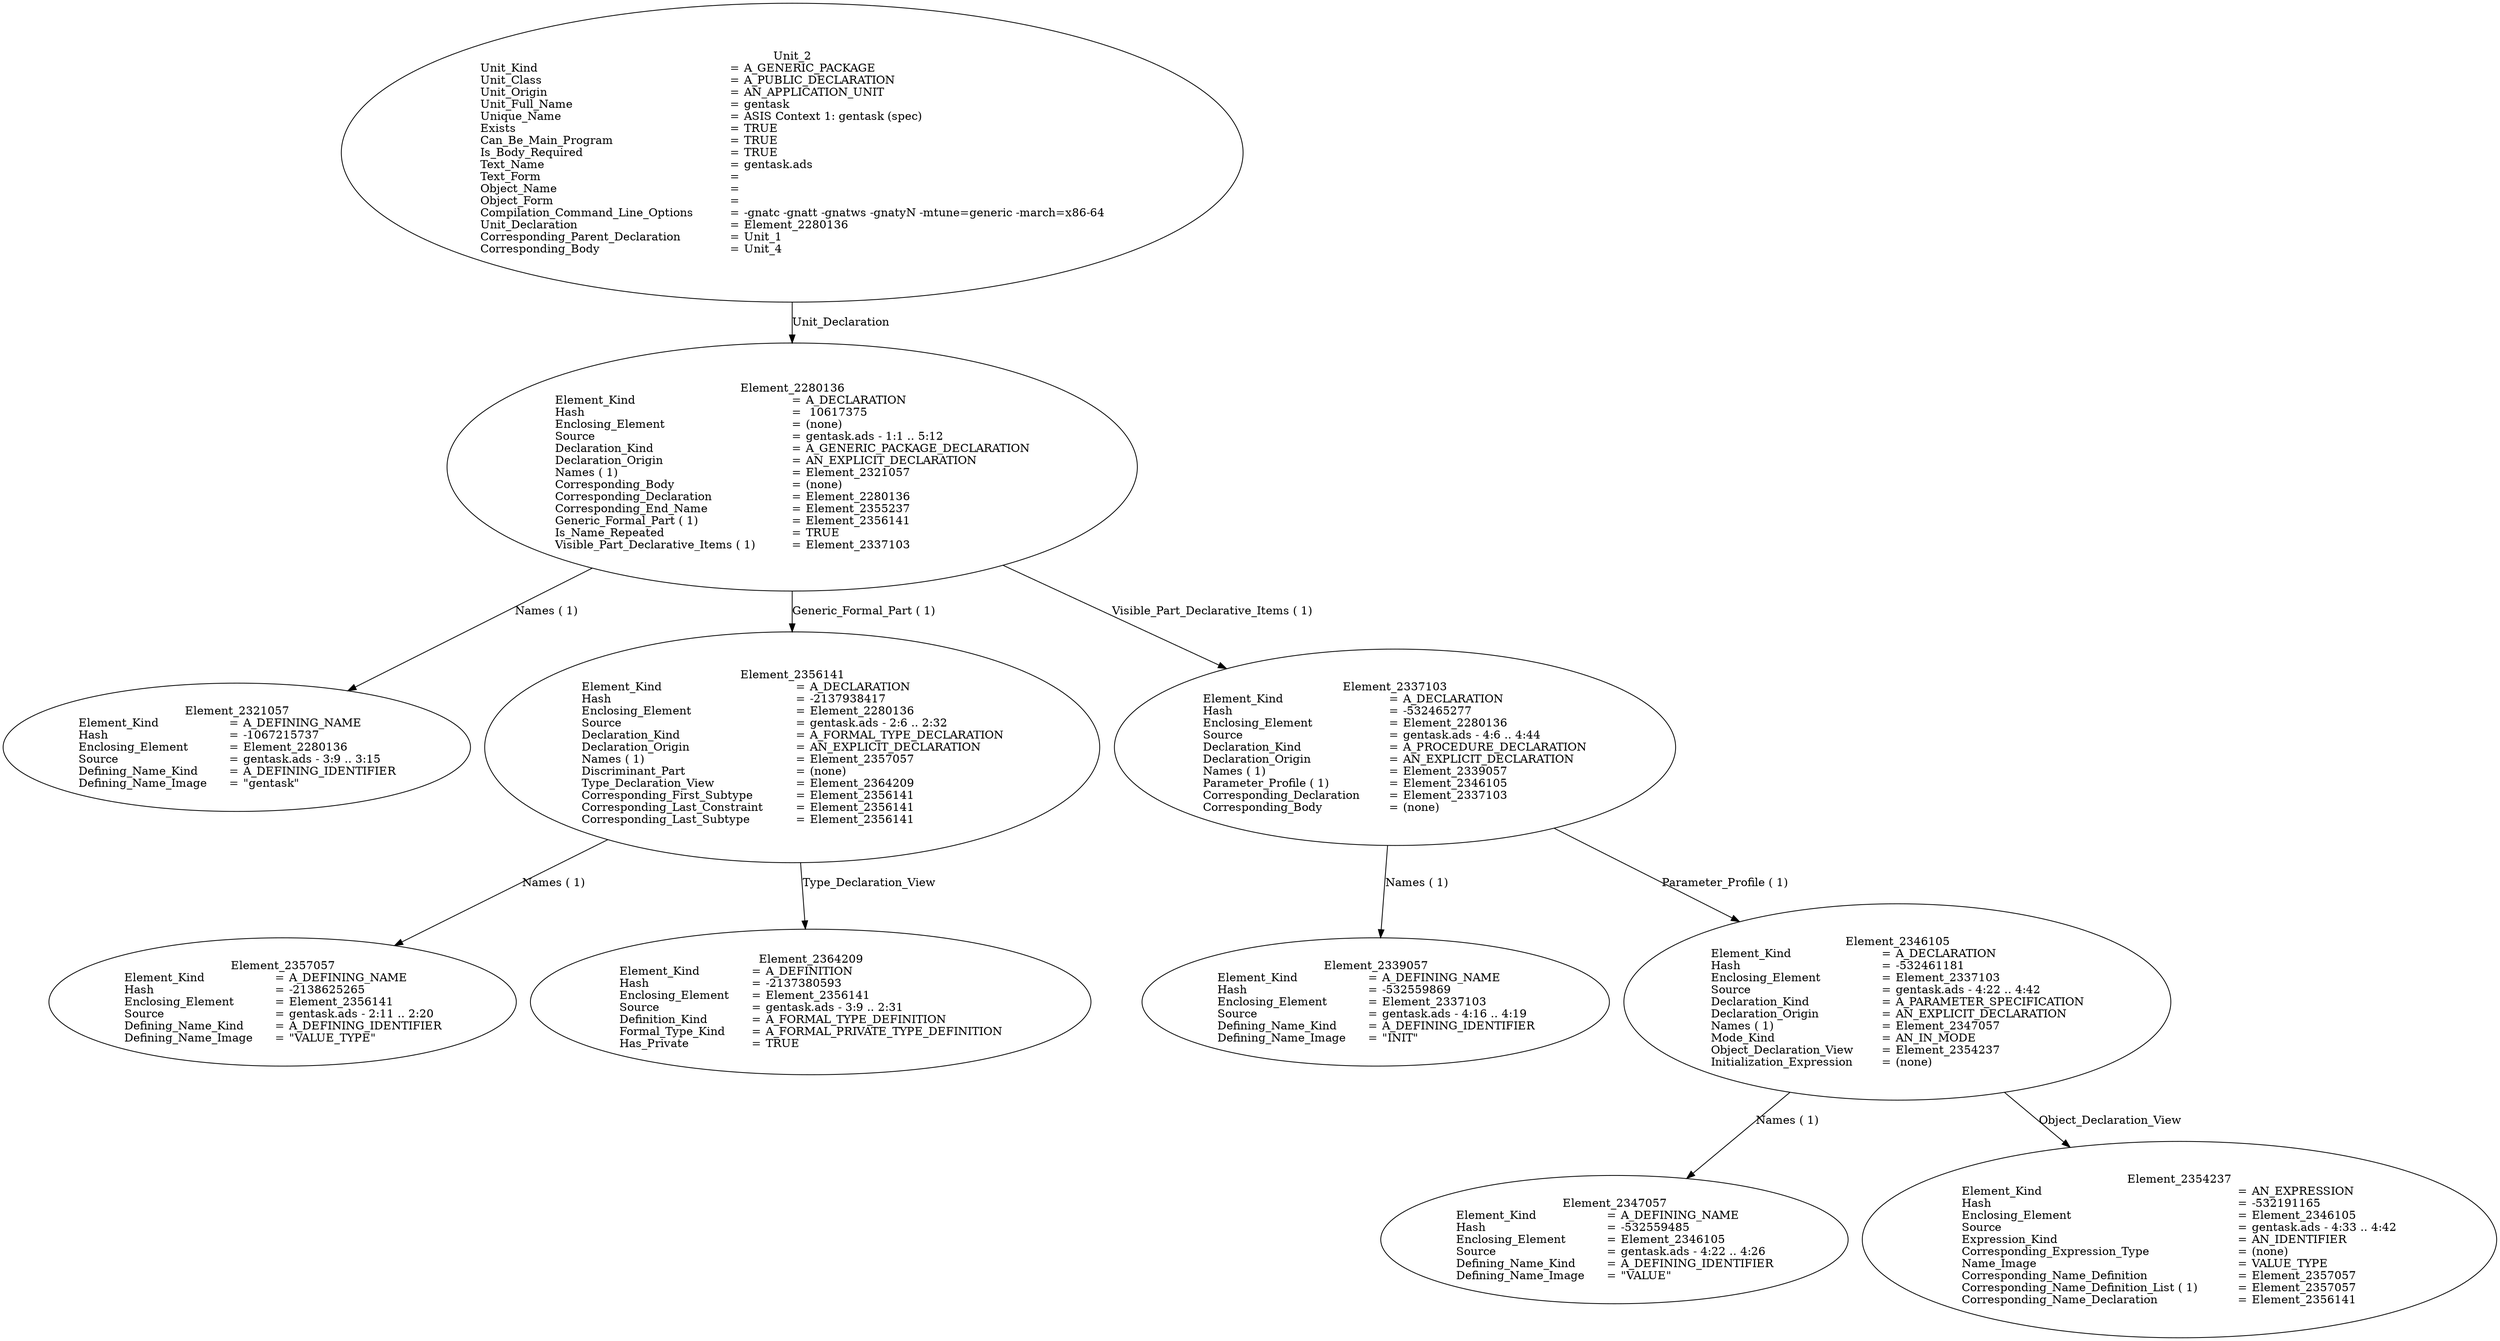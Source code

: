 digraph "gentask.adt" {
  Unit_2 -> Element_2280136
      [ label=Unit_Declaration ];
  Unit_2
      [ label=<<TABLE BORDER="0" CELLBORDER="0" CELLSPACING="0" CELLPADDING="0"> 
          <TR><TD COLSPAN="3">Unit_2</TD></TR>
          <TR><TD ALIGN="LEFT">Unit_Kind   </TD><TD> = </TD><TD ALIGN="LEFT">A_GENERIC_PACKAGE</TD></TR>
          <TR><TD ALIGN="LEFT">Unit_Class   </TD><TD> = </TD><TD ALIGN="LEFT">A_PUBLIC_DECLARATION</TD></TR>
          <TR><TD ALIGN="LEFT">Unit_Origin   </TD><TD> = </TD><TD ALIGN="LEFT">AN_APPLICATION_UNIT</TD></TR>
          <TR><TD ALIGN="LEFT">Unit_Full_Name    </TD><TD> = </TD><TD ALIGN="LEFT">gentask</TD></TR>
          <TR><TD ALIGN="LEFT">Unique_Name   </TD><TD> = </TD><TD ALIGN="LEFT">ASIS Context 1: gentask (spec)</TD></TR>
          <TR><TD ALIGN="LEFT">Exists  </TD><TD> = </TD><TD ALIGN="LEFT">TRUE</TD></TR>
          <TR><TD ALIGN="LEFT">Can_Be_Main_Program     </TD><TD> = </TD><TD ALIGN="LEFT">TRUE</TD></TR>
          <TR><TD ALIGN="LEFT">Is_Body_Required     </TD><TD> = </TD><TD ALIGN="LEFT">TRUE</TD></TR>
          <TR><TD ALIGN="LEFT">Text_Name   </TD><TD> = </TD><TD ALIGN="LEFT">gentask.ads</TD></TR>
          <TR><TD ALIGN="LEFT">Text_Form   </TD><TD> = </TD><TD ALIGN="LEFT"></TD></TR>
          <TR><TD ALIGN="LEFT">Object_Name   </TD><TD> = </TD><TD ALIGN="LEFT"></TD></TR>
          <TR><TD ALIGN="LEFT">Object_Form   </TD><TD> = </TD><TD ALIGN="LEFT"></TD></TR>
          <TR><TD ALIGN="LEFT">Compilation_Command_Line_Options         </TD><TD> = </TD><TD ALIGN="LEFT">-gnatc -gnatt -gnatws -gnatyN -mtune=generic -march=x86-64</TD></TR>
          <TR><TD ALIGN="LEFT">Unit_Declaration     </TD><TD> = </TD><TD ALIGN="LEFT">Element_2280136</TD></TR>
          <TR><TD ALIGN="LEFT">Corresponding_Parent_Declaration         </TD><TD> = </TD><TD ALIGN="LEFT">Unit_1</TD></TR>
          <TR><TD ALIGN="LEFT">Corresponding_Body     </TD><TD> = </TD><TD ALIGN="LEFT">Unit_4</TD></TR>
          </TABLE>> ];
  Element_2280136 -> Element_2321057
      [ label="Names ( 1)" ];
  Element_2280136 -> Element_2356141
      [ label="Generic_Formal_Part ( 1)" ];
  Element_2280136 -> Element_2337103
      [ label="Visible_Part_Declarative_Items ( 1)" ];
  Element_2280136
      [ label=<<TABLE BORDER="0" CELLBORDER="0" CELLSPACING="0" CELLPADDING="0"> 
          <TR><TD COLSPAN="3">Element_2280136</TD></TR>
          <TR><TD ALIGN="LEFT">Element_Kind    </TD><TD> = </TD><TD ALIGN="LEFT">A_DECLARATION</TD></TR>
          <TR><TD ALIGN="LEFT">Hash  </TD><TD> = </TD><TD ALIGN="LEFT"> 10617375</TD></TR>
          <TR><TD ALIGN="LEFT">Enclosing_Element     </TD><TD> = </TD><TD ALIGN="LEFT">(none)</TD></TR>
          <TR><TD ALIGN="LEFT">Source  </TD><TD> = </TD><TD ALIGN="LEFT">gentask.ads - 1:1 .. 5:12</TD></TR>
          <TR><TD ALIGN="LEFT">Declaration_Kind     </TD><TD> = </TD><TD ALIGN="LEFT">A_GENERIC_PACKAGE_DECLARATION</TD></TR>
          <TR><TD ALIGN="LEFT">Declaration_Origin     </TD><TD> = </TD><TD ALIGN="LEFT">AN_EXPLICIT_DECLARATION</TD></TR>
          <TR><TD ALIGN="LEFT">Names ( 1)   </TD><TD> = </TD><TD ALIGN="LEFT">Element_2321057</TD></TR>
          <TR><TD ALIGN="LEFT">Corresponding_Body     </TD><TD> = </TD><TD ALIGN="LEFT">(none)</TD></TR>
          <TR><TD ALIGN="LEFT">Corresponding_Declaration       </TD><TD> = </TD><TD ALIGN="LEFT">Element_2280136</TD></TR>
          <TR><TD ALIGN="LEFT">Corresponding_End_Name      </TD><TD> = </TD><TD ALIGN="LEFT">Element_2355237</TD></TR>
          <TR><TD ALIGN="LEFT">Generic_Formal_Part ( 1)       </TD><TD> = </TD><TD ALIGN="LEFT">Element_2356141</TD></TR>
          <TR><TD ALIGN="LEFT">Is_Name_Repeated     </TD><TD> = </TD><TD ALIGN="LEFT">TRUE</TD></TR>
          <TR><TD ALIGN="LEFT">Visible_Part_Declarative_Items ( 1)         </TD><TD> = </TD><TD ALIGN="LEFT">Element_2337103</TD></TR>
          </TABLE>> ];
  Element_2356141 -> Element_2357057
      [ label="Names ( 1)" ];
  Element_2356141 -> Element_2364209
      [ label=Type_Declaration_View ];
  Element_2356141
      [ label=<<TABLE BORDER="0" CELLBORDER="0" CELLSPACING="0" CELLPADDING="0"> 
          <TR><TD COLSPAN="3">Element_2356141</TD></TR>
          <TR><TD ALIGN="LEFT">Element_Kind    </TD><TD> = </TD><TD ALIGN="LEFT">A_DECLARATION</TD></TR>
          <TR><TD ALIGN="LEFT">Hash  </TD><TD> = </TD><TD ALIGN="LEFT">-2137938417</TD></TR>
          <TR><TD ALIGN="LEFT">Enclosing_Element     </TD><TD> = </TD><TD ALIGN="LEFT">Element_2280136</TD></TR>
          <TR><TD ALIGN="LEFT">Source  </TD><TD> = </TD><TD ALIGN="LEFT">gentask.ads - 2:6 .. 2:32</TD></TR>
          <TR><TD ALIGN="LEFT">Declaration_Kind     </TD><TD> = </TD><TD ALIGN="LEFT">A_FORMAL_TYPE_DECLARATION</TD></TR>
          <TR><TD ALIGN="LEFT">Declaration_Origin     </TD><TD> = </TD><TD ALIGN="LEFT">AN_EXPLICIT_DECLARATION</TD></TR>
          <TR><TD ALIGN="LEFT">Names ( 1)   </TD><TD> = </TD><TD ALIGN="LEFT">Element_2357057</TD></TR>
          <TR><TD ALIGN="LEFT">Discriminant_Part     </TD><TD> = </TD><TD ALIGN="LEFT">(none)</TD></TR>
          <TR><TD ALIGN="LEFT">Type_Declaration_View      </TD><TD> = </TD><TD ALIGN="LEFT">Element_2364209</TD></TR>
          <TR><TD ALIGN="LEFT">Corresponding_First_Subtype       </TD><TD> = </TD><TD ALIGN="LEFT">Element_2356141</TD></TR>
          <TR><TD ALIGN="LEFT">Corresponding_Last_Constraint        </TD><TD> = </TD><TD ALIGN="LEFT">Element_2356141</TD></TR>
          <TR><TD ALIGN="LEFT">Corresponding_Last_Subtype       </TD><TD> = </TD><TD ALIGN="LEFT">Element_2356141</TD></TR>
          </TABLE>> ];
  Element_2357057
      [ label=<<TABLE BORDER="0" CELLBORDER="0" CELLSPACING="0" CELLPADDING="0"> 
          <TR><TD COLSPAN="3">Element_2357057</TD></TR>
          <TR><TD ALIGN="LEFT">Element_Kind    </TD><TD> = </TD><TD ALIGN="LEFT">A_DEFINING_NAME</TD></TR>
          <TR><TD ALIGN="LEFT">Hash  </TD><TD> = </TD><TD ALIGN="LEFT">-2138625265</TD></TR>
          <TR><TD ALIGN="LEFT">Enclosing_Element     </TD><TD> = </TD><TD ALIGN="LEFT">Element_2356141</TD></TR>
          <TR><TD ALIGN="LEFT">Source  </TD><TD> = </TD><TD ALIGN="LEFT">gentask.ads - 2:11 .. 2:20</TD></TR>
          <TR><TD ALIGN="LEFT">Defining_Name_Kind     </TD><TD> = </TD><TD ALIGN="LEFT">A_DEFINING_IDENTIFIER</TD></TR>
          <TR><TD ALIGN="LEFT">Defining_Name_Image     </TD><TD> = </TD><TD ALIGN="LEFT">"VALUE_TYPE"</TD></TR>
          </TABLE>> ];
  Element_2364209
      [ label=<<TABLE BORDER="0" CELLBORDER="0" CELLSPACING="0" CELLPADDING="0"> 
          <TR><TD COLSPAN="3">Element_2364209</TD></TR>
          <TR><TD ALIGN="LEFT">Element_Kind    </TD><TD> = </TD><TD ALIGN="LEFT">A_DEFINITION</TD></TR>
          <TR><TD ALIGN="LEFT">Hash  </TD><TD> = </TD><TD ALIGN="LEFT">-2137380593</TD></TR>
          <TR><TD ALIGN="LEFT">Enclosing_Element     </TD><TD> = </TD><TD ALIGN="LEFT">Element_2356141</TD></TR>
          <TR><TD ALIGN="LEFT">Source  </TD><TD> = </TD><TD ALIGN="LEFT">gentask.ads - 3:9 .. 2:31</TD></TR>
          <TR><TD ALIGN="LEFT">Definition_Kind    </TD><TD> = </TD><TD ALIGN="LEFT">A_FORMAL_TYPE_DEFINITION</TD></TR>
          <TR><TD ALIGN="LEFT">Formal_Type_Kind     </TD><TD> = </TD><TD ALIGN="LEFT">A_FORMAL_PRIVATE_TYPE_DEFINITION</TD></TR>
          <TR><TD ALIGN="LEFT">Has_Private   </TD><TD> = </TD><TD ALIGN="LEFT">TRUE</TD></TR>
          </TABLE>> ];
  Element_2321057
      [ label=<<TABLE BORDER="0" CELLBORDER="0" CELLSPACING="0" CELLPADDING="0"> 
          <TR><TD COLSPAN="3">Element_2321057</TD></TR>
          <TR><TD ALIGN="LEFT">Element_Kind    </TD><TD> = </TD><TD ALIGN="LEFT">A_DEFINING_NAME</TD></TR>
          <TR><TD ALIGN="LEFT">Hash  </TD><TD> = </TD><TD ALIGN="LEFT">-1067215737</TD></TR>
          <TR><TD ALIGN="LEFT">Enclosing_Element     </TD><TD> = </TD><TD ALIGN="LEFT">Element_2280136</TD></TR>
          <TR><TD ALIGN="LEFT">Source  </TD><TD> = </TD><TD ALIGN="LEFT">gentask.ads - 3:9 .. 3:15</TD></TR>
          <TR><TD ALIGN="LEFT">Defining_Name_Kind     </TD><TD> = </TD><TD ALIGN="LEFT">A_DEFINING_IDENTIFIER</TD></TR>
          <TR><TD ALIGN="LEFT">Defining_Name_Image     </TD><TD> = </TD><TD ALIGN="LEFT">"gentask"</TD></TR>
          </TABLE>> ];
  Element_2337103 -> Element_2339057
      [ label="Names ( 1)" ];
  Element_2337103 -> Element_2346105
      [ label="Parameter_Profile ( 1)" ];
  Element_2337103
      [ label=<<TABLE BORDER="0" CELLBORDER="0" CELLSPACING="0" CELLPADDING="0"> 
          <TR><TD COLSPAN="3">Element_2337103</TD></TR>
          <TR><TD ALIGN="LEFT">Element_Kind    </TD><TD> = </TD><TD ALIGN="LEFT">A_DECLARATION</TD></TR>
          <TR><TD ALIGN="LEFT">Hash  </TD><TD> = </TD><TD ALIGN="LEFT">-532465277</TD></TR>
          <TR><TD ALIGN="LEFT">Enclosing_Element     </TD><TD> = </TD><TD ALIGN="LEFT">Element_2280136</TD></TR>
          <TR><TD ALIGN="LEFT">Source  </TD><TD> = </TD><TD ALIGN="LEFT">gentask.ads - 4:6 .. 4:44</TD></TR>
          <TR><TD ALIGN="LEFT">Declaration_Kind     </TD><TD> = </TD><TD ALIGN="LEFT">A_PROCEDURE_DECLARATION</TD></TR>
          <TR><TD ALIGN="LEFT">Declaration_Origin     </TD><TD> = </TD><TD ALIGN="LEFT">AN_EXPLICIT_DECLARATION</TD></TR>
          <TR><TD ALIGN="LEFT">Names ( 1)   </TD><TD> = </TD><TD ALIGN="LEFT">Element_2339057</TD></TR>
          <TR><TD ALIGN="LEFT">Parameter_Profile ( 1)      </TD><TD> = </TD><TD ALIGN="LEFT">Element_2346105</TD></TR>
          <TR><TD ALIGN="LEFT">Corresponding_Declaration       </TD><TD> = </TD><TD ALIGN="LEFT">Element_2337103</TD></TR>
          <TR><TD ALIGN="LEFT">Corresponding_Body     </TD><TD> = </TD><TD ALIGN="LEFT">(none)</TD></TR>
          </TABLE>> ];
  Element_2339057
      [ label=<<TABLE BORDER="0" CELLBORDER="0" CELLSPACING="0" CELLPADDING="0"> 
          <TR><TD COLSPAN="3">Element_2339057</TD></TR>
          <TR><TD ALIGN="LEFT">Element_Kind    </TD><TD> = </TD><TD ALIGN="LEFT">A_DEFINING_NAME</TD></TR>
          <TR><TD ALIGN="LEFT">Hash  </TD><TD> = </TD><TD ALIGN="LEFT">-532559869</TD></TR>
          <TR><TD ALIGN="LEFT">Enclosing_Element     </TD><TD> = </TD><TD ALIGN="LEFT">Element_2337103</TD></TR>
          <TR><TD ALIGN="LEFT">Source  </TD><TD> = </TD><TD ALIGN="LEFT">gentask.ads - 4:16 .. 4:19</TD></TR>
          <TR><TD ALIGN="LEFT">Defining_Name_Kind     </TD><TD> = </TD><TD ALIGN="LEFT">A_DEFINING_IDENTIFIER</TD></TR>
          <TR><TD ALIGN="LEFT">Defining_Name_Image     </TD><TD> = </TD><TD ALIGN="LEFT">"INIT"</TD></TR>
          </TABLE>> ];
  Element_2346105 -> Element_2347057
      [ label="Names ( 1)" ];
  Element_2346105 -> Element_2354237
      [ label=Object_Declaration_View ];
  Element_2346105
      [ label=<<TABLE BORDER="0" CELLBORDER="0" CELLSPACING="0" CELLPADDING="0"> 
          <TR><TD COLSPAN="3">Element_2346105</TD></TR>
          <TR><TD ALIGN="LEFT">Element_Kind    </TD><TD> = </TD><TD ALIGN="LEFT">A_DECLARATION</TD></TR>
          <TR><TD ALIGN="LEFT">Hash  </TD><TD> = </TD><TD ALIGN="LEFT">-532461181</TD></TR>
          <TR><TD ALIGN="LEFT">Enclosing_Element     </TD><TD> = </TD><TD ALIGN="LEFT">Element_2337103</TD></TR>
          <TR><TD ALIGN="LEFT">Source  </TD><TD> = </TD><TD ALIGN="LEFT">gentask.ads - 4:22 .. 4:42</TD></TR>
          <TR><TD ALIGN="LEFT">Declaration_Kind     </TD><TD> = </TD><TD ALIGN="LEFT">A_PARAMETER_SPECIFICATION</TD></TR>
          <TR><TD ALIGN="LEFT">Declaration_Origin     </TD><TD> = </TD><TD ALIGN="LEFT">AN_EXPLICIT_DECLARATION</TD></TR>
          <TR><TD ALIGN="LEFT">Names ( 1)   </TD><TD> = </TD><TD ALIGN="LEFT">Element_2347057</TD></TR>
          <TR><TD ALIGN="LEFT">Mode_Kind   </TD><TD> = </TD><TD ALIGN="LEFT">AN_IN_MODE</TD></TR>
          <TR><TD ALIGN="LEFT">Object_Declaration_View      </TD><TD> = </TD><TD ALIGN="LEFT">Element_2354237</TD></TR>
          <TR><TD ALIGN="LEFT">Initialization_Expression       </TD><TD> = </TD><TD ALIGN="LEFT">(none)</TD></TR>
          </TABLE>> ];
  Element_2347057
      [ label=<<TABLE BORDER="0" CELLBORDER="0" CELLSPACING="0" CELLPADDING="0"> 
          <TR><TD COLSPAN="3">Element_2347057</TD></TR>
          <TR><TD ALIGN="LEFT">Element_Kind    </TD><TD> = </TD><TD ALIGN="LEFT">A_DEFINING_NAME</TD></TR>
          <TR><TD ALIGN="LEFT">Hash  </TD><TD> = </TD><TD ALIGN="LEFT">-532559485</TD></TR>
          <TR><TD ALIGN="LEFT">Enclosing_Element     </TD><TD> = </TD><TD ALIGN="LEFT">Element_2346105</TD></TR>
          <TR><TD ALIGN="LEFT">Source  </TD><TD> = </TD><TD ALIGN="LEFT">gentask.ads - 4:22 .. 4:26</TD></TR>
          <TR><TD ALIGN="LEFT">Defining_Name_Kind     </TD><TD> = </TD><TD ALIGN="LEFT">A_DEFINING_IDENTIFIER</TD></TR>
          <TR><TD ALIGN="LEFT">Defining_Name_Image     </TD><TD> = </TD><TD ALIGN="LEFT">"VALUE"</TD></TR>
          </TABLE>> ];
  Element_2354237
      [ label=<<TABLE BORDER="0" CELLBORDER="0" CELLSPACING="0" CELLPADDING="0"> 
          <TR><TD COLSPAN="3">Element_2354237</TD></TR>
          <TR><TD ALIGN="LEFT">Element_Kind    </TD><TD> = </TD><TD ALIGN="LEFT">AN_EXPRESSION</TD></TR>
          <TR><TD ALIGN="LEFT">Hash  </TD><TD> = </TD><TD ALIGN="LEFT">-532191165</TD></TR>
          <TR><TD ALIGN="LEFT">Enclosing_Element     </TD><TD> = </TD><TD ALIGN="LEFT">Element_2346105</TD></TR>
          <TR><TD ALIGN="LEFT">Source  </TD><TD> = </TD><TD ALIGN="LEFT">gentask.ads - 4:33 .. 4:42</TD></TR>
          <TR><TD ALIGN="LEFT">Expression_Kind    </TD><TD> = </TD><TD ALIGN="LEFT">AN_IDENTIFIER</TD></TR>
          <TR><TD ALIGN="LEFT">Corresponding_Expression_Type        </TD><TD> = </TD><TD ALIGN="LEFT">(none)</TD></TR>
          <TR><TD ALIGN="LEFT">Name_Image   </TD><TD> = </TD><TD ALIGN="LEFT">VALUE_TYPE</TD></TR>
          <TR><TD ALIGN="LEFT">Corresponding_Name_Definition        </TD><TD> = </TD><TD ALIGN="LEFT">Element_2357057</TD></TR>
          <TR><TD ALIGN="LEFT">Corresponding_Name_Definition_List ( 1)          </TD><TD> = </TD><TD ALIGN="LEFT">Element_2357057</TD></TR>
          <TR><TD ALIGN="LEFT">Corresponding_Name_Declaration        </TD><TD> = </TD><TD ALIGN="LEFT">Element_2356141</TD></TR>
          </TABLE>> ]
}
